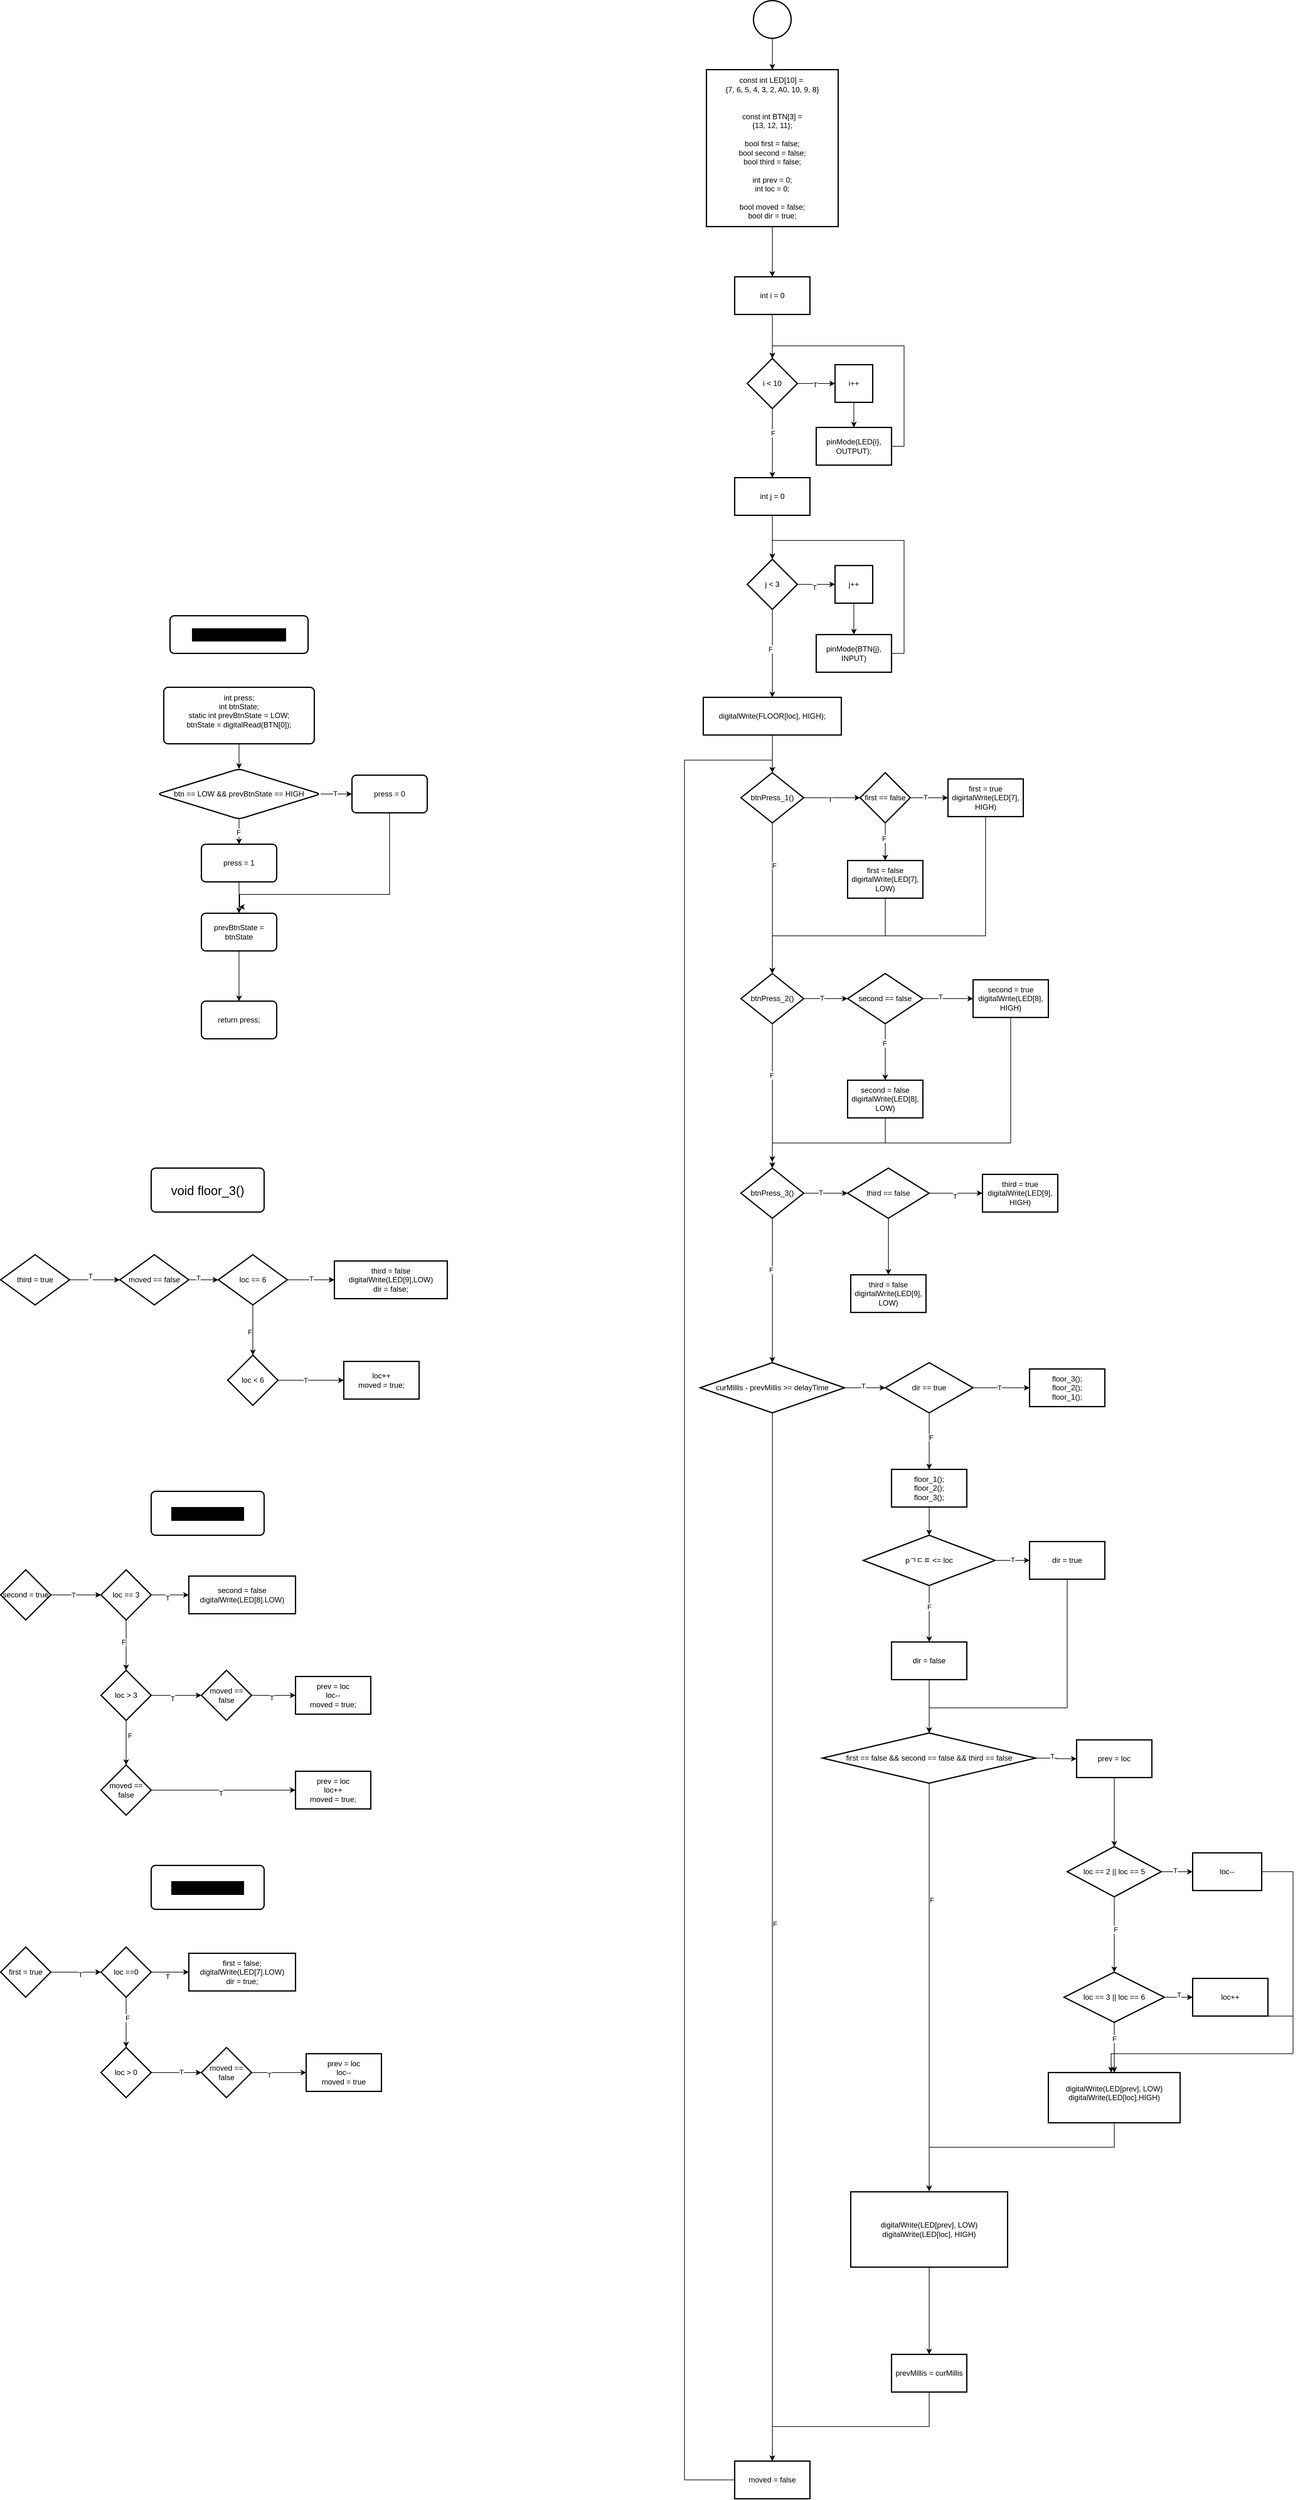 <mxfile version="26.2.12">
  <diagram name="페이지-1" id="NRwnvScYyqMPLCs6Ut5R">
    <mxGraphModel dx="2098" dy="1359" grid="1" gridSize="10" guides="1" tooltips="1" connect="1" arrows="1" fold="1" page="1" pageScale="1" pageWidth="827" pageHeight="1169" math="0" shadow="0">
      <root>
        <mxCell id="0" />
        <mxCell id="1" parent="0" />
        <mxCell id="TjqWgJ0wDWPpkisWlTRm-3" value="" style="edgeStyle=orthogonalEdgeStyle;rounded=0;orthogonalLoop=1;jettySize=auto;html=1;" edge="1" parent="1" source="TjqWgJ0wDWPpkisWlTRm-1" target="TjqWgJ0wDWPpkisWlTRm-2">
          <mxGeometry relative="1" as="geometry" />
        </mxCell>
        <mxCell id="TjqWgJ0wDWPpkisWlTRm-1" value="" style="strokeWidth=2;html=1;shape=mxgraph.flowchart.start_2;whiteSpace=wrap;" vertex="1" parent="1">
          <mxGeometry x="230" y="100" width="60" height="60" as="geometry" />
        </mxCell>
        <mxCell id="TjqWgJ0wDWPpkisWlTRm-209" style="edgeStyle=orthogonalEdgeStyle;rounded=0;orthogonalLoop=1;jettySize=auto;html=1;exitX=0.5;exitY=1;exitDx=0;exitDy=0;entryX=0.5;entryY=0;entryDx=0;entryDy=0;" edge="1" parent="1" source="TjqWgJ0wDWPpkisWlTRm-2" target="TjqWgJ0wDWPpkisWlTRm-187">
          <mxGeometry relative="1" as="geometry" />
        </mxCell>
        <mxCell id="TjqWgJ0wDWPpkisWlTRm-2" value="&lt;div&gt;const int LED[10] =&amp;nbsp;&lt;div&gt;{7, 6, 5, 4, 3, 2, A0, 10, 9, 8}&lt;/div&gt;&lt;/div&gt;&lt;div&gt;&lt;span style=&quot;background-color: transparent; color: light-dark(rgb(0, 0, 0), rgb(255, 255, 255));&quot;&gt;&lt;br&gt;&lt;/span&gt;&lt;/div&gt;&lt;div&gt;&lt;br&gt;&lt;/div&gt;&lt;div&gt;const int BTN[3] =&lt;/div&gt;&lt;div&gt;{13, 12, 11};&lt;/div&gt;&lt;div&gt;&lt;br&gt;&lt;/div&gt;&lt;div&gt;bool first = false;&lt;/div&gt;&lt;div&gt;bool second = false;&lt;/div&gt;&lt;div&gt;bool third = false;&lt;/div&gt;&lt;div&gt;&lt;br&gt;&lt;/div&gt;&lt;div&gt;int prev = 0;&lt;/div&gt;&lt;div&gt;int loc = 0;&lt;/div&gt;&lt;div&gt;&lt;br&gt;&lt;/div&gt;&lt;div&gt;bool moved = false;&lt;/div&gt;&lt;div&gt;bool dir = true;&lt;/div&gt;" style="whiteSpace=wrap;html=1;strokeWidth=2;" vertex="1" parent="1">
          <mxGeometry x="155" y="210" width="210" height="250" as="geometry" />
        </mxCell>
        <mxCell id="TjqWgJ0wDWPpkisWlTRm-17" value="" style="edgeStyle=orthogonalEdgeStyle;rounded=0;orthogonalLoop=1;jettySize=auto;html=1;" edge="1" parent="1" source="TjqWgJ0wDWPpkisWlTRm-14" target="TjqWgJ0wDWPpkisWlTRm-16">
          <mxGeometry relative="1" as="geometry" />
        </mxCell>
        <mxCell id="TjqWgJ0wDWPpkisWlTRm-14" value="int j = 0" style="whiteSpace=wrap;html=1;strokeWidth=2;" vertex="1" parent="1">
          <mxGeometry x="200" y="860" width="120" height="60" as="geometry" />
        </mxCell>
        <mxCell id="TjqWgJ0wDWPpkisWlTRm-19" value="" style="edgeStyle=orthogonalEdgeStyle;rounded=0;orthogonalLoop=1;jettySize=auto;html=1;" edge="1" parent="1" source="TjqWgJ0wDWPpkisWlTRm-16" target="TjqWgJ0wDWPpkisWlTRm-18">
          <mxGeometry relative="1" as="geometry" />
        </mxCell>
        <mxCell id="TjqWgJ0wDWPpkisWlTRm-29" value="T" style="edgeLabel;html=1;align=center;verticalAlign=middle;resizable=0;points=[];" vertex="1" connectable="0" parent="TjqWgJ0wDWPpkisWlTRm-19">
          <mxGeometry x="-0.1" y="-5" relative="1" as="geometry">
            <mxPoint as="offset" />
          </mxGeometry>
        </mxCell>
        <mxCell id="TjqWgJ0wDWPpkisWlTRm-23" value="" style="edgeStyle=orthogonalEdgeStyle;rounded=0;orthogonalLoop=1;jettySize=auto;html=1;" edge="1" parent="1" source="TjqWgJ0wDWPpkisWlTRm-16" target="TjqWgJ0wDWPpkisWlTRm-22">
          <mxGeometry relative="1" as="geometry" />
        </mxCell>
        <mxCell id="TjqWgJ0wDWPpkisWlTRm-31" value="F" style="edgeLabel;html=1;align=center;verticalAlign=middle;resizable=0;points=[];" vertex="1" connectable="0" parent="TjqWgJ0wDWPpkisWlTRm-23">
          <mxGeometry x="-0.106" y="-3" relative="1" as="geometry">
            <mxPoint as="offset" />
          </mxGeometry>
        </mxCell>
        <mxCell id="TjqWgJ0wDWPpkisWlTRm-16" value="j &amp;lt; 3" style="rhombus;whiteSpace=wrap;html=1;strokeWidth=2;" vertex="1" parent="1">
          <mxGeometry x="220" y="990" width="80" height="80" as="geometry" />
        </mxCell>
        <mxCell id="TjqWgJ0wDWPpkisWlTRm-21" value="" style="edgeStyle=orthogonalEdgeStyle;rounded=0;orthogonalLoop=1;jettySize=auto;html=1;" edge="1" parent="1" source="TjqWgJ0wDWPpkisWlTRm-18" target="TjqWgJ0wDWPpkisWlTRm-20">
          <mxGeometry relative="1" as="geometry" />
        </mxCell>
        <mxCell id="TjqWgJ0wDWPpkisWlTRm-18" value="j++" style="whiteSpace=wrap;html=1;strokeWidth=2;" vertex="1" parent="1">
          <mxGeometry x="360" y="1000" width="60" height="60" as="geometry" />
        </mxCell>
        <mxCell id="TjqWgJ0wDWPpkisWlTRm-25" style="edgeStyle=orthogonalEdgeStyle;rounded=0;orthogonalLoop=1;jettySize=auto;html=1;exitX=1;exitY=0.5;exitDx=0;exitDy=0;" edge="1" parent="1" source="TjqWgJ0wDWPpkisWlTRm-20">
          <mxGeometry relative="1" as="geometry">
            <mxPoint x="260" y="990" as="targetPoint" />
            <Array as="points">
              <mxPoint x="470" y="1140" />
              <mxPoint x="470" y="960" />
              <mxPoint x="260" y="960" />
            </Array>
          </mxGeometry>
        </mxCell>
        <mxCell id="TjqWgJ0wDWPpkisWlTRm-20" value="pinMode(BTN{j}, INPUT)" style="whiteSpace=wrap;html=1;strokeWidth=2;" vertex="1" parent="1">
          <mxGeometry x="330" y="1110" width="120" height="60" as="geometry" />
        </mxCell>
        <mxCell id="TjqWgJ0wDWPpkisWlTRm-36" value="" style="edgeStyle=orthogonalEdgeStyle;rounded=0;orthogonalLoop=1;jettySize=auto;html=1;" edge="1" parent="1" source="TjqWgJ0wDWPpkisWlTRm-22" target="TjqWgJ0wDWPpkisWlTRm-35">
          <mxGeometry relative="1" as="geometry" />
        </mxCell>
        <mxCell id="TjqWgJ0wDWPpkisWlTRm-22" value="digitalWrite(FLOOR[loc], HIGH);" style="whiteSpace=wrap;html=1;strokeWidth=2;" vertex="1" parent="1">
          <mxGeometry x="150" y="1210" width="220" height="60" as="geometry" />
        </mxCell>
        <mxCell id="TjqWgJ0wDWPpkisWlTRm-118" value="" style="edgeStyle=orthogonalEdgeStyle;rounded=0;orthogonalLoop=1;jettySize=auto;html=1;" edge="1" parent="1" source="TjqWgJ0wDWPpkisWlTRm-34" target="TjqWgJ0wDWPpkisWlTRm-117">
          <mxGeometry relative="1" as="geometry" />
        </mxCell>
        <mxCell id="TjqWgJ0wDWPpkisWlTRm-34" value="int press;&lt;div&gt;int btnState;&lt;/div&gt;&lt;div&gt;static int prevBtnState = LOW;&lt;/div&gt;&lt;div&gt;btnState = digitalRead(BTN[0]);&lt;/div&gt;&lt;div&gt;&lt;br&gt;&lt;/div&gt;" style="rounded=1;whiteSpace=wrap;html=1;absoluteArcSize=1;arcSize=14;strokeWidth=2;" vertex="1" parent="1">
          <mxGeometry x="-710" y="1194" width="240" height="90" as="geometry" />
        </mxCell>
        <mxCell id="TjqWgJ0wDWPpkisWlTRm-54" value="" style="edgeStyle=orthogonalEdgeStyle;rounded=0;orthogonalLoop=1;jettySize=auto;html=1;" edge="1" parent="1" source="TjqWgJ0wDWPpkisWlTRm-35" target="TjqWgJ0wDWPpkisWlTRm-53">
          <mxGeometry relative="1" as="geometry" />
        </mxCell>
        <mxCell id="TjqWgJ0wDWPpkisWlTRm-313" value="T" style="edgeLabel;html=1;align=center;verticalAlign=middle;resizable=0;points=[];" vertex="1" connectable="0" parent="TjqWgJ0wDWPpkisWlTRm-54">
          <mxGeometry x="-0.068" y="-3" relative="1" as="geometry">
            <mxPoint as="offset" />
          </mxGeometry>
        </mxCell>
        <mxCell id="TjqWgJ0wDWPpkisWlTRm-60" value="" style="edgeStyle=orthogonalEdgeStyle;rounded=0;orthogonalLoop=1;jettySize=auto;html=1;" edge="1" parent="1" source="TjqWgJ0wDWPpkisWlTRm-35" target="TjqWgJ0wDWPpkisWlTRm-59">
          <mxGeometry relative="1" as="geometry" />
        </mxCell>
        <mxCell id="TjqWgJ0wDWPpkisWlTRm-317" value="F" style="edgeLabel;html=1;align=center;verticalAlign=middle;resizable=0;points=[];" vertex="1" connectable="0" parent="TjqWgJ0wDWPpkisWlTRm-60">
          <mxGeometry x="-0.438" y="3" relative="1" as="geometry">
            <mxPoint as="offset" />
          </mxGeometry>
        </mxCell>
        <mxCell id="TjqWgJ0wDWPpkisWlTRm-35" value="btnPress_1()" style="rhombus;whiteSpace=wrap;html=1;strokeWidth=2;" vertex="1" parent="1">
          <mxGeometry x="210" y="1330" width="100" height="80" as="geometry" />
        </mxCell>
        <mxCell id="TjqWgJ0wDWPpkisWlTRm-56" value="" style="edgeStyle=orthogonalEdgeStyle;rounded=0;orthogonalLoop=1;jettySize=auto;html=1;" edge="1" parent="1" source="TjqWgJ0wDWPpkisWlTRm-53" target="TjqWgJ0wDWPpkisWlTRm-55">
          <mxGeometry relative="1" as="geometry" />
        </mxCell>
        <mxCell id="TjqWgJ0wDWPpkisWlTRm-314" value="T" style="edgeLabel;html=1;align=center;verticalAlign=middle;resizable=0;points=[];" vertex="1" connectable="0" parent="TjqWgJ0wDWPpkisWlTRm-56">
          <mxGeometry x="-0.21" y="1" relative="1" as="geometry">
            <mxPoint as="offset" />
          </mxGeometry>
        </mxCell>
        <mxCell id="TjqWgJ0wDWPpkisWlTRm-58" value="" style="edgeStyle=orthogonalEdgeStyle;rounded=0;orthogonalLoop=1;jettySize=auto;html=1;" edge="1" parent="1" source="TjqWgJ0wDWPpkisWlTRm-53" target="TjqWgJ0wDWPpkisWlTRm-57">
          <mxGeometry relative="1" as="geometry" />
        </mxCell>
        <mxCell id="TjqWgJ0wDWPpkisWlTRm-315" value="F" style="edgeLabel;html=1;align=center;verticalAlign=middle;resizable=0;points=[];" vertex="1" connectable="0" parent="TjqWgJ0wDWPpkisWlTRm-58">
          <mxGeometry x="-0.163" y="-2" relative="1" as="geometry">
            <mxPoint as="offset" />
          </mxGeometry>
        </mxCell>
        <mxCell id="TjqWgJ0wDWPpkisWlTRm-53" value="first == false" style="rhombus;whiteSpace=wrap;html=1;strokeWidth=2;" vertex="1" parent="1">
          <mxGeometry x="400" y="1330" width="80" height="80" as="geometry" />
        </mxCell>
        <mxCell id="TjqWgJ0wDWPpkisWlTRm-78" style="edgeStyle=orthogonalEdgeStyle;rounded=0;orthogonalLoop=1;jettySize=auto;html=1;exitX=0.5;exitY=1;exitDx=0;exitDy=0;entryX=0.5;entryY=0;entryDx=0;entryDy=0;" edge="1" parent="1" source="TjqWgJ0wDWPpkisWlTRm-55" target="TjqWgJ0wDWPpkisWlTRm-59">
          <mxGeometry relative="1" as="geometry">
            <Array as="points">
              <mxPoint x="600" y="1590" />
              <mxPoint x="260" y="1590" />
            </Array>
          </mxGeometry>
        </mxCell>
        <mxCell id="TjqWgJ0wDWPpkisWlTRm-55" value="first = true&lt;div&gt;digirtalWrite(LED[7], HIGH)&lt;/div&gt;" style="whiteSpace=wrap;html=1;strokeWidth=2;" vertex="1" parent="1">
          <mxGeometry x="540" y="1340" width="120" height="60" as="geometry" />
        </mxCell>
        <mxCell id="TjqWgJ0wDWPpkisWlTRm-77" style="edgeStyle=orthogonalEdgeStyle;rounded=0;orthogonalLoop=1;jettySize=auto;html=1;exitX=0.5;exitY=1;exitDx=0;exitDy=0;entryX=0.5;entryY=0;entryDx=0;entryDy=0;" edge="1" parent="1" source="TjqWgJ0wDWPpkisWlTRm-57" target="TjqWgJ0wDWPpkisWlTRm-59">
          <mxGeometry relative="1" as="geometry" />
        </mxCell>
        <mxCell id="TjqWgJ0wDWPpkisWlTRm-57" value="first = false&lt;div&gt;digirtalWrite(LED[7], LOW)&lt;/div&gt;" style="whiteSpace=wrap;html=1;strokeWidth=2;" vertex="1" parent="1">
          <mxGeometry x="380" y="1470" width="120" height="60" as="geometry" />
        </mxCell>
        <mxCell id="TjqWgJ0wDWPpkisWlTRm-62" value="" style="edgeStyle=orthogonalEdgeStyle;rounded=0;orthogonalLoop=1;jettySize=auto;html=1;" edge="1" parent="1" source="TjqWgJ0wDWPpkisWlTRm-59" target="TjqWgJ0wDWPpkisWlTRm-61">
          <mxGeometry relative="1" as="geometry" />
        </mxCell>
        <mxCell id="TjqWgJ0wDWPpkisWlTRm-319" value="T" style="edgeLabel;html=1;align=center;verticalAlign=middle;resizable=0;points=[];" vertex="1" connectable="0" parent="TjqWgJ0wDWPpkisWlTRm-62">
          <mxGeometry x="-0.171" y="1" relative="1" as="geometry">
            <mxPoint as="offset" />
          </mxGeometry>
        </mxCell>
        <mxCell id="TjqWgJ0wDWPpkisWlTRm-68" value="" style="edgeStyle=orthogonalEdgeStyle;rounded=0;orthogonalLoop=1;jettySize=auto;html=1;" edge="1" parent="1" source="TjqWgJ0wDWPpkisWlTRm-59" target="TjqWgJ0wDWPpkisWlTRm-67">
          <mxGeometry relative="1" as="geometry" />
        </mxCell>
        <mxCell id="TjqWgJ0wDWPpkisWlTRm-318" value="F" style="edgeLabel;html=1;align=center;verticalAlign=middle;resizable=0;points=[];" vertex="1" connectable="0" parent="TjqWgJ0wDWPpkisWlTRm-68">
          <mxGeometry x="-0.29" y="-1" relative="1" as="geometry">
            <mxPoint as="offset" />
          </mxGeometry>
        </mxCell>
        <mxCell id="TjqWgJ0wDWPpkisWlTRm-59" value="btnPress_2()" style="rhombus;whiteSpace=wrap;html=1;strokeWidth=2;" vertex="1" parent="1">
          <mxGeometry x="210" y="1650" width="100" height="80" as="geometry" />
        </mxCell>
        <mxCell id="TjqWgJ0wDWPpkisWlTRm-64" value="" style="edgeStyle=orthogonalEdgeStyle;rounded=0;orthogonalLoop=1;jettySize=auto;html=1;" edge="1" parent="1" source="TjqWgJ0wDWPpkisWlTRm-61">
          <mxGeometry relative="1" as="geometry">
            <mxPoint x="580" y="1690" as="targetPoint" />
          </mxGeometry>
        </mxCell>
        <mxCell id="TjqWgJ0wDWPpkisWlTRm-320" value="T" style="edgeLabel;html=1;align=center;verticalAlign=middle;resizable=0;points=[];" vertex="1" connectable="0" parent="TjqWgJ0wDWPpkisWlTRm-64">
          <mxGeometry x="-0.322" y="3" relative="1" as="geometry">
            <mxPoint as="offset" />
          </mxGeometry>
        </mxCell>
        <mxCell id="TjqWgJ0wDWPpkisWlTRm-66" value="" style="edgeStyle=orthogonalEdgeStyle;rounded=0;orthogonalLoop=1;jettySize=auto;html=1;" edge="1" parent="1" source="TjqWgJ0wDWPpkisWlTRm-61" target="TjqWgJ0wDWPpkisWlTRm-65">
          <mxGeometry relative="1" as="geometry" />
        </mxCell>
        <mxCell id="TjqWgJ0wDWPpkisWlTRm-321" value="F" style="edgeLabel;html=1;align=center;verticalAlign=middle;resizable=0;points=[];" vertex="1" connectable="0" parent="TjqWgJ0wDWPpkisWlTRm-66">
          <mxGeometry x="-0.311" y="-1" relative="1" as="geometry">
            <mxPoint as="offset" />
          </mxGeometry>
        </mxCell>
        <mxCell id="TjqWgJ0wDWPpkisWlTRm-61" value="second == false" style="rhombus;whiteSpace=wrap;html=1;strokeWidth=2;" vertex="1" parent="1">
          <mxGeometry x="380" y="1650" width="120" height="80" as="geometry" />
        </mxCell>
        <mxCell id="TjqWgJ0wDWPpkisWlTRm-80" style="edgeStyle=orthogonalEdgeStyle;rounded=0;orthogonalLoop=1;jettySize=auto;html=1;exitX=0.5;exitY=1;exitDx=0;exitDy=0;" edge="1" parent="1">
          <mxGeometry relative="1" as="geometry">
            <mxPoint x="260" y="1950" as="targetPoint" />
            <mxPoint x="640" y="1720" as="sourcePoint" />
            <Array as="points">
              <mxPoint x="640" y="1920" />
              <mxPoint x="260" y="1920" />
            </Array>
          </mxGeometry>
        </mxCell>
        <mxCell id="TjqWgJ0wDWPpkisWlTRm-63" value="second = true&lt;div&gt;digitalWrite(LED[8], HIGH)&lt;/div&gt;" style="whiteSpace=wrap;html=1;strokeWidth=2;" vertex="1" parent="1">
          <mxGeometry x="580" y="1660" width="120" height="60" as="geometry" />
        </mxCell>
        <mxCell id="TjqWgJ0wDWPpkisWlTRm-79" style="edgeStyle=orthogonalEdgeStyle;rounded=0;orthogonalLoop=1;jettySize=auto;html=1;exitX=0.5;exitY=1;exitDx=0;exitDy=0;" edge="1" parent="1" source="TjqWgJ0wDWPpkisWlTRm-65" target="TjqWgJ0wDWPpkisWlTRm-67">
          <mxGeometry relative="1" as="geometry" />
        </mxCell>
        <mxCell id="TjqWgJ0wDWPpkisWlTRm-65" value="second = false&lt;div&gt;digirtalWrite(LED[8], LOW)&lt;/div&gt;" style="whiteSpace=wrap;html=1;strokeWidth=2;" vertex="1" parent="1">
          <mxGeometry x="380" y="1820" width="120" height="60" as="geometry" />
        </mxCell>
        <mxCell id="TjqWgJ0wDWPpkisWlTRm-70" value="" style="edgeStyle=orthogonalEdgeStyle;rounded=0;orthogonalLoop=1;jettySize=auto;html=1;" edge="1" parent="1" source="TjqWgJ0wDWPpkisWlTRm-67" target="TjqWgJ0wDWPpkisWlTRm-69">
          <mxGeometry relative="1" as="geometry" />
        </mxCell>
        <mxCell id="TjqWgJ0wDWPpkisWlTRm-323" value="T" style="edgeLabel;html=1;align=center;verticalAlign=middle;resizable=0;points=[];" vertex="1" connectable="0" parent="TjqWgJ0wDWPpkisWlTRm-70">
          <mxGeometry x="-0.239" y="1" relative="1" as="geometry">
            <mxPoint as="offset" />
          </mxGeometry>
        </mxCell>
        <mxCell id="TjqWgJ0wDWPpkisWlTRm-271" value="" style="edgeStyle=orthogonalEdgeStyle;rounded=0;orthogonalLoop=1;jettySize=auto;html=1;" edge="1" parent="1" source="TjqWgJ0wDWPpkisWlTRm-67" target="TjqWgJ0wDWPpkisWlTRm-270">
          <mxGeometry relative="1" as="geometry" />
        </mxCell>
        <mxCell id="TjqWgJ0wDWPpkisWlTRm-322" value="F" style="edgeLabel;html=1;align=center;verticalAlign=middle;resizable=0;points=[];" vertex="1" connectable="0" parent="TjqWgJ0wDWPpkisWlTRm-271">
          <mxGeometry x="-0.285" y="-2" relative="1" as="geometry">
            <mxPoint as="offset" />
          </mxGeometry>
        </mxCell>
        <mxCell id="TjqWgJ0wDWPpkisWlTRm-67" value="btnPress_3()" style="rhombus;whiteSpace=wrap;html=1;strokeWidth=2;" vertex="1" parent="1">
          <mxGeometry x="210" y="1960" width="100" height="80" as="geometry" />
        </mxCell>
        <mxCell id="TjqWgJ0wDWPpkisWlTRm-72" value="" style="edgeStyle=orthogonalEdgeStyle;rounded=0;orthogonalLoop=1;jettySize=auto;html=1;" edge="1" parent="1" source="TjqWgJ0wDWPpkisWlTRm-69">
          <mxGeometry relative="1" as="geometry">
            <mxPoint x="595" y="2000" as="targetPoint" />
          </mxGeometry>
        </mxCell>
        <mxCell id="TjqWgJ0wDWPpkisWlTRm-324" value="T" style="edgeLabel;html=1;align=center;verticalAlign=middle;resizable=0;points=[];" vertex="1" connectable="0" parent="TjqWgJ0wDWPpkisWlTRm-72">
          <mxGeometry x="0.007" y="-4" relative="1" as="geometry">
            <mxPoint x="-2" as="offset" />
          </mxGeometry>
        </mxCell>
        <mxCell id="TjqWgJ0wDWPpkisWlTRm-74" value="" style="edgeStyle=orthogonalEdgeStyle;rounded=0;orthogonalLoop=1;jettySize=auto;html=1;" edge="1" parent="1" source="TjqWgJ0wDWPpkisWlTRm-69" target="TjqWgJ0wDWPpkisWlTRm-73">
          <mxGeometry relative="1" as="geometry" />
        </mxCell>
        <mxCell id="TjqWgJ0wDWPpkisWlTRm-69" value="third == false" style="rhombus;whiteSpace=wrap;html=1;strokeWidth=2;" vertex="1" parent="1">
          <mxGeometry x="380" y="1960" width="130" height="80" as="geometry" />
        </mxCell>
        <mxCell id="TjqWgJ0wDWPpkisWlTRm-71" value="third = true&lt;div&gt;digitalWrite(LED[9], HIGH)&lt;/div&gt;" style="whiteSpace=wrap;html=1;strokeWidth=2;" vertex="1" parent="1">
          <mxGeometry x="595" y="1970" width="120" height="60" as="geometry" />
        </mxCell>
        <mxCell id="TjqWgJ0wDWPpkisWlTRm-73" value="third = false&lt;div&gt;digirtalWrite(LED[9], LOW)&lt;/div&gt;" style="whiteSpace=wrap;html=1;strokeWidth=2;" vertex="1" parent="1">
          <mxGeometry x="385" y="2130" width="120" height="60" as="geometry" />
        </mxCell>
        <mxCell id="TjqWgJ0wDWPpkisWlTRm-120" value="" style="edgeStyle=orthogonalEdgeStyle;rounded=0;orthogonalLoop=1;jettySize=auto;html=1;" edge="1" parent="1" source="TjqWgJ0wDWPpkisWlTRm-117" target="TjqWgJ0wDWPpkisWlTRm-119">
          <mxGeometry relative="1" as="geometry" />
        </mxCell>
        <mxCell id="TjqWgJ0wDWPpkisWlTRm-375" value="T" style="edgeLabel;html=1;align=center;verticalAlign=middle;resizable=0;points=[];" vertex="1" connectable="0" parent="TjqWgJ0wDWPpkisWlTRm-120">
          <mxGeometry x="-0.087" y="1" relative="1" as="geometry">
            <mxPoint as="offset" />
          </mxGeometry>
        </mxCell>
        <mxCell id="TjqWgJ0wDWPpkisWlTRm-122" value="" style="edgeStyle=orthogonalEdgeStyle;rounded=0;orthogonalLoop=1;jettySize=auto;html=1;" edge="1" parent="1" source="TjqWgJ0wDWPpkisWlTRm-117" target="TjqWgJ0wDWPpkisWlTRm-121">
          <mxGeometry relative="1" as="geometry" />
        </mxCell>
        <mxCell id="TjqWgJ0wDWPpkisWlTRm-376" value="F" style="edgeLabel;html=1;align=center;verticalAlign=middle;resizable=0;points=[];" vertex="1" connectable="0" parent="TjqWgJ0wDWPpkisWlTRm-122">
          <mxGeometry x="0.058" y="-1" relative="1" as="geometry">
            <mxPoint as="offset" />
          </mxGeometry>
        </mxCell>
        <mxCell id="TjqWgJ0wDWPpkisWlTRm-117" value="btn == LOW &amp;amp;&amp;amp; prevBtnState == HIGH" style="rhombus;whiteSpace=wrap;html=1;rounded=1;absoluteArcSize=1;arcSize=14;strokeWidth=2;" vertex="1" parent="1">
          <mxGeometry x="-720" y="1324" width="260" height="80" as="geometry" />
        </mxCell>
        <mxCell id="TjqWgJ0wDWPpkisWlTRm-125" style="edgeStyle=orthogonalEdgeStyle;rounded=0;orthogonalLoop=1;jettySize=auto;html=1;exitX=0.5;exitY=1;exitDx=0;exitDy=0;" edge="1" parent="1" source="TjqWgJ0wDWPpkisWlTRm-119">
          <mxGeometry relative="1" as="geometry">
            <mxPoint x="-590" y="1544" as="targetPoint" />
            <Array as="points">
              <mxPoint x="-350" y="1524" />
              <mxPoint x="-589" y="1524" />
            </Array>
          </mxGeometry>
        </mxCell>
        <mxCell id="TjqWgJ0wDWPpkisWlTRm-119" value="press = 0" style="whiteSpace=wrap;html=1;rounded=1;absoluteArcSize=1;arcSize=14;strokeWidth=2;" vertex="1" parent="1">
          <mxGeometry x="-410" y="1334" width="120" height="60" as="geometry" />
        </mxCell>
        <mxCell id="TjqWgJ0wDWPpkisWlTRm-124" value="" style="edgeStyle=orthogonalEdgeStyle;rounded=0;orthogonalLoop=1;jettySize=auto;html=1;" edge="1" parent="1" source="TjqWgJ0wDWPpkisWlTRm-121" target="TjqWgJ0wDWPpkisWlTRm-123">
          <mxGeometry relative="1" as="geometry" />
        </mxCell>
        <mxCell id="TjqWgJ0wDWPpkisWlTRm-121" value="press = 1" style="whiteSpace=wrap;html=1;rounded=1;absoluteArcSize=1;arcSize=14;strokeWidth=2;" vertex="1" parent="1">
          <mxGeometry x="-650" y="1444" width="120" height="60" as="geometry" />
        </mxCell>
        <mxCell id="TjqWgJ0wDWPpkisWlTRm-127" value="" style="edgeStyle=orthogonalEdgeStyle;rounded=0;orthogonalLoop=1;jettySize=auto;html=1;" edge="1" parent="1" source="TjqWgJ0wDWPpkisWlTRm-123" target="TjqWgJ0wDWPpkisWlTRm-126">
          <mxGeometry relative="1" as="geometry" />
        </mxCell>
        <mxCell id="TjqWgJ0wDWPpkisWlTRm-123" value="prevBtnState = btnState" style="whiteSpace=wrap;html=1;rounded=1;absoluteArcSize=1;arcSize=14;strokeWidth=2;" vertex="1" parent="1">
          <mxGeometry x="-650" y="1554" width="120" height="60" as="geometry" />
        </mxCell>
        <mxCell id="TjqWgJ0wDWPpkisWlTRm-126" value="return press;" style="whiteSpace=wrap;html=1;rounded=1;absoluteArcSize=1;arcSize=14;strokeWidth=2;" vertex="1" parent="1">
          <mxGeometry x="-650" y="1694" width="120" height="60" as="geometry" />
        </mxCell>
        <mxCell id="TjqWgJ0wDWPpkisWlTRm-183" value="" style="edgeStyle=orthogonalEdgeStyle;rounded=0;orthogonalLoop=1;jettySize=auto;html=1;" edge="1" parent="1" source="TjqWgJ0wDWPpkisWlTRm-169" target="TjqWgJ0wDWPpkisWlTRm-182">
          <mxGeometry relative="1" as="geometry" />
        </mxCell>
        <mxCell id="TjqWgJ0wDWPpkisWlTRm-332" value="T" style="edgeLabel;html=1;align=center;verticalAlign=middle;resizable=0;points=[];" vertex="1" connectable="0" parent="TjqWgJ0wDWPpkisWlTRm-183">
          <mxGeometry x="-0.119" y="2" relative="1" as="geometry">
            <mxPoint as="offset" />
          </mxGeometry>
        </mxCell>
        <mxCell id="TjqWgJ0wDWPpkisWlTRm-285" style="edgeStyle=orthogonalEdgeStyle;rounded=0;orthogonalLoop=1;jettySize=auto;html=1;entryX=0.5;entryY=0;entryDx=0;entryDy=0;" edge="1" parent="1" source="TjqWgJ0wDWPpkisWlTRm-169" target="TjqWgJ0wDWPpkisWlTRm-171">
          <mxGeometry relative="1" as="geometry" />
        </mxCell>
        <mxCell id="TjqWgJ0wDWPpkisWlTRm-333" value="F" style="edgeLabel;html=1;align=center;verticalAlign=middle;resizable=0;points=[];" vertex="1" connectable="0" parent="TjqWgJ0wDWPpkisWlTRm-285">
          <mxGeometry x="-0.147" y="2" relative="1" as="geometry">
            <mxPoint y="1" as="offset" />
          </mxGeometry>
        </mxCell>
        <mxCell id="TjqWgJ0wDWPpkisWlTRm-169" value="loc == 2 || loc == 5" style="rhombus;whiteSpace=wrap;html=1;strokeWidth=2;" vertex="1" parent="1">
          <mxGeometry x="730" y="3041" width="150" height="80" as="geometry" />
        </mxCell>
        <mxCell id="TjqWgJ0wDWPpkisWlTRm-185" value="" style="edgeStyle=orthogonalEdgeStyle;rounded=0;orthogonalLoop=1;jettySize=auto;html=1;" edge="1" parent="1" source="TjqWgJ0wDWPpkisWlTRm-171" target="TjqWgJ0wDWPpkisWlTRm-184">
          <mxGeometry relative="1" as="geometry" />
        </mxCell>
        <mxCell id="TjqWgJ0wDWPpkisWlTRm-335" value="T" style="edgeLabel;html=1;align=center;verticalAlign=middle;resizable=0;points=[];" vertex="1" connectable="0" parent="TjqWgJ0wDWPpkisWlTRm-185">
          <mxGeometry x="-0.009" y="4" relative="1" as="geometry">
            <mxPoint as="offset" />
          </mxGeometry>
        </mxCell>
        <mxCell id="TjqWgJ0wDWPpkisWlTRm-287" style="edgeStyle=orthogonalEdgeStyle;rounded=0;orthogonalLoop=1;jettySize=auto;html=1;exitX=0.5;exitY=1;exitDx=0;exitDy=0;" edge="1" parent="1" source="TjqWgJ0wDWPpkisWlTRm-171" target="TjqWgJ0wDWPpkisWlTRm-286">
          <mxGeometry relative="1" as="geometry" />
        </mxCell>
        <mxCell id="TjqWgJ0wDWPpkisWlTRm-334" value="F" style="edgeLabel;html=1;align=center;verticalAlign=middle;resizable=0;points=[];" vertex="1" connectable="0" parent="TjqWgJ0wDWPpkisWlTRm-287">
          <mxGeometry x="-0.338" relative="1" as="geometry">
            <mxPoint y="-1" as="offset" />
          </mxGeometry>
        </mxCell>
        <mxCell id="TjqWgJ0wDWPpkisWlTRm-171" value="loc == 3 || loc == 6" style="rhombus;whiteSpace=wrap;html=1;strokeWidth=2;" vertex="1" parent="1">
          <mxGeometry x="725" y="3241" width="160" height="80" as="geometry" />
        </mxCell>
        <mxCell id="TjqWgJ0wDWPpkisWlTRm-288" style="edgeStyle=orthogonalEdgeStyle;rounded=0;orthogonalLoop=1;jettySize=auto;html=1;exitX=1;exitY=0.5;exitDx=0;exitDy=0;" edge="1" parent="1" source="TjqWgJ0wDWPpkisWlTRm-182" target="TjqWgJ0wDWPpkisWlTRm-286">
          <mxGeometry relative="1" as="geometry">
            <Array as="points">
              <mxPoint x="1090" y="3081" />
              <mxPoint x="1090" y="3371" />
              <mxPoint x="805" y="3371" />
            </Array>
          </mxGeometry>
        </mxCell>
        <mxCell id="TjqWgJ0wDWPpkisWlTRm-182" value="&lt;div&gt;&lt;span style=&quot;background-color: transparent; color: light-dark(rgb(0, 0, 0), rgb(255, 255, 255));&quot;&gt;loc--&lt;/span&gt;&lt;/div&gt;" style="whiteSpace=wrap;html=1;strokeWidth=2;" vertex="1" parent="1">
          <mxGeometry x="930" y="3051" width="110" height="60" as="geometry" />
        </mxCell>
        <mxCell id="TjqWgJ0wDWPpkisWlTRm-289" style="edgeStyle=orthogonalEdgeStyle;rounded=0;orthogonalLoop=1;jettySize=auto;html=1;exitX=0.5;exitY=1;exitDx=0;exitDy=0;" edge="1" parent="1" source="TjqWgJ0wDWPpkisWlTRm-184">
          <mxGeometry relative="1" as="geometry">
            <mxPoint x="800" y="3401" as="targetPoint" />
            <Array as="points">
              <mxPoint x="1090" y="3311" />
              <mxPoint x="1090" y="3371" />
              <mxPoint x="800" y="3371" />
            </Array>
          </mxGeometry>
        </mxCell>
        <mxCell id="TjqWgJ0wDWPpkisWlTRm-184" value="&lt;div&gt;&lt;span style=&quot;background-color: transparent; color: light-dark(rgb(0, 0, 0), rgb(255, 255, 255));&quot;&gt;loc++&lt;/span&gt;&lt;/div&gt;" style="whiteSpace=wrap;html=1;strokeWidth=2;" vertex="1" parent="1">
          <mxGeometry x="930" y="3251" width="120" height="60" as="geometry" />
        </mxCell>
        <mxCell id="TjqWgJ0wDWPpkisWlTRm-186" value="" style="edgeStyle=orthogonalEdgeStyle;rounded=0;orthogonalLoop=1;jettySize=auto;html=1;" edge="1" parent="1" source="TjqWgJ0wDWPpkisWlTRm-187" target="TjqWgJ0wDWPpkisWlTRm-191">
          <mxGeometry relative="1" as="geometry" />
        </mxCell>
        <mxCell id="TjqWgJ0wDWPpkisWlTRm-187" value="int i = 0" style="whiteSpace=wrap;html=1;strokeWidth=2;" vertex="1" parent="1">
          <mxGeometry x="200" y="540" width="120" height="60" as="geometry" />
        </mxCell>
        <mxCell id="TjqWgJ0wDWPpkisWlTRm-188" value="" style="edgeStyle=orthogonalEdgeStyle;rounded=0;orthogonalLoop=1;jettySize=auto;html=1;" edge="1" parent="1" source="TjqWgJ0wDWPpkisWlTRm-191" target="TjqWgJ0wDWPpkisWlTRm-193">
          <mxGeometry relative="1" as="geometry" />
        </mxCell>
        <mxCell id="TjqWgJ0wDWPpkisWlTRm-189" value="T" style="edgeLabel;html=1;align=center;verticalAlign=middle;resizable=0;points=[];" vertex="1" connectable="0" parent="TjqWgJ0wDWPpkisWlTRm-188">
          <mxGeometry x="-0.067" y="-2" relative="1" as="geometry">
            <mxPoint as="offset" />
          </mxGeometry>
        </mxCell>
        <mxCell id="TjqWgJ0wDWPpkisWlTRm-190" style="edgeStyle=orthogonalEdgeStyle;rounded=0;orthogonalLoop=1;jettySize=auto;html=1;exitX=0.5;exitY=1;exitDx=0;exitDy=0;entryX=0.5;entryY=0;entryDx=0;entryDy=0;" edge="1" parent="1" source="TjqWgJ0wDWPpkisWlTRm-191" target="TjqWgJ0wDWPpkisWlTRm-14">
          <mxGeometry relative="1" as="geometry">
            <mxPoint x="260" y="870" as="targetPoint" />
          </mxGeometry>
        </mxCell>
        <mxCell id="TjqWgJ0wDWPpkisWlTRm-361" value="F" style="edgeLabel;html=1;align=center;verticalAlign=middle;resizable=0;points=[];" vertex="1" connectable="0" parent="TjqWgJ0wDWPpkisWlTRm-190">
          <mxGeometry x="-0.301" y="1" relative="1" as="geometry">
            <mxPoint as="offset" />
          </mxGeometry>
        </mxCell>
        <mxCell id="TjqWgJ0wDWPpkisWlTRm-191" value="i &amp;lt; 10" style="rhombus;whiteSpace=wrap;html=1;strokeWidth=2;" vertex="1" parent="1">
          <mxGeometry x="220" y="670" width="80" height="80" as="geometry" />
        </mxCell>
        <mxCell id="TjqWgJ0wDWPpkisWlTRm-192" value="" style="edgeStyle=orthogonalEdgeStyle;rounded=0;orthogonalLoop=1;jettySize=auto;html=1;" edge="1" parent="1" source="TjqWgJ0wDWPpkisWlTRm-193" target="TjqWgJ0wDWPpkisWlTRm-195">
          <mxGeometry relative="1" as="geometry" />
        </mxCell>
        <mxCell id="TjqWgJ0wDWPpkisWlTRm-193" value="i++" style="whiteSpace=wrap;html=1;strokeWidth=2;" vertex="1" parent="1">
          <mxGeometry x="360" y="680" width="60" height="60" as="geometry" />
        </mxCell>
        <mxCell id="TjqWgJ0wDWPpkisWlTRm-194" style="edgeStyle=orthogonalEdgeStyle;rounded=0;orthogonalLoop=1;jettySize=auto;html=1;exitX=1;exitY=0.5;exitDx=0;exitDy=0;entryX=0.5;entryY=0;entryDx=0;entryDy=0;" edge="1" parent="1" source="TjqWgJ0wDWPpkisWlTRm-195" target="TjqWgJ0wDWPpkisWlTRm-191">
          <mxGeometry relative="1" as="geometry" />
        </mxCell>
        <mxCell id="TjqWgJ0wDWPpkisWlTRm-195" value="pinMode(LED{i}, OUTPUT);" style="whiteSpace=wrap;html=1;strokeWidth=2;" vertex="1" parent="1">
          <mxGeometry x="330" y="780" width="120" height="60" as="geometry" />
        </mxCell>
        <mxCell id="TjqWgJ0wDWPpkisWlTRm-227" style="edgeStyle=orthogonalEdgeStyle;rounded=0;orthogonalLoop=1;jettySize=auto;html=1;exitX=0;exitY=0.5;exitDx=0;exitDy=0;entryX=0.5;entryY=0;entryDx=0;entryDy=0;" edge="1" parent="1" source="TjqWgJ0wDWPpkisWlTRm-197" target="TjqWgJ0wDWPpkisWlTRm-35">
          <mxGeometry relative="1" as="geometry">
            <Array as="points">
              <mxPoint x="120" y="4050" />
              <mxPoint x="120" y="1310" />
              <mxPoint x="260" y="1310" />
            </Array>
          </mxGeometry>
        </mxCell>
        <mxCell id="TjqWgJ0wDWPpkisWlTRm-197" value="moved = false" style="whiteSpace=wrap;html=1;strokeWidth=2;" vertex="1" parent="1">
          <mxGeometry x="200" y="4020" width="120" height="60" as="geometry" />
        </mxCell>
        <mxCell id="TjqWgJ0wDWPpkisWlTRm-283" value="" style="edgeStyle=orthogonalEdgeStyle;rounded=0;orthogonalLoop=1;jettySize=auto;html=1;" edge="1" parent="1" source="TjqWgJ0wDWPpkisWlTRm-213" target="TjqWgJ0wDWPpkisWlTRm-282">
          <mxGeometry relative="1" as="geometry" />
        </mxCell>
        <mxCell id="TjqWgJ0wDWPpkisWlTRm-328" value="T" style="edgeLabel;html=1;align=center;verticalAlign=middle;resizable=0;points=[];" vertex="1" connectable="0" parent="TjqWgJ0wDWPpkisWlTRm-283">
          <mxGeometry x="-0.205" y="3" relative="1" as="geometry">
            <mxPoint as="offset" />
          </mxGeometry>
        </mxCell>
        <mxCell id="TjqWgJ0wDWPpkisWlTRm-292" style="edgeStyle=orthogonalEdgeStyle;rounded=0;orthogonalLoop=1;jettySize=auto;html=1;exitX=0.5;exitY=1;exitDx=0;exitDy=0;" edge="1" parent="1" source="TjqWgJ0wDWPpkisWlTRm-213">
          <mxGeometry relative="1" as="geometry">
            <mxPoint x="510" y="3590" as="targetPoint" />
          </mxGeometry>
        </mxCell>
        <mxCell id="TjqWgJ0wDWPpkisWlTRm-329" value="F" style="edgeLabel;html=1;align=center;verticalAlign=middle;resizable=0;points=[];" vertex="1" connectable="0" parent="TjqWgJ0wDWPpkisWlTRm-292">
          <mxGeometry x="-0.43" y="4" relative="1" as="geometry">
            <mxPoint as="offset" />
          </mxGeometry>
        </mxCell>
        <mxCell id="TjqWgJ0wDWPpkisWlTRm-213" value="first == false &amp;amp;&amp;amp; second == false &amp;amp;&amp;amp; third == false" style="rhombus;whiteSpace=wrap;html=1;strokeWidth=2;" vertex="1" parent="1">
          <mxGeometry x="340" y="2860" width="340" height="80" as="geometry" />
        </mxCell>
        <mxCell id="TjqWgJ0wDWPpkisWlTRm-339" style="edgeStyle=orthogonalEdgeStyle;rounded=0;orthogonalLoop=1;jettySize=auto;html=1;exitX=0.5;exitY=1;exitDx=0;exitDy=0;" edge="1" parent="1" source="TjqWgJ0wDWPpkisWlTRm-220" target="TjqWgJ0wDWPpkisWlTRm-303">
          <mxGeometry relative="1" as="geometry" />
        </mxCell>
        <mxCell id="TjqWgJ0wDWPpkisWlTRm-220" value="digitalWrite(LED[prev], LOW)&lt;div&gt;digitalWrite(LED[loc], HIGH)&lt;/div&gt;" style="whiteSpace=wrap;html=1;strokeWidth=2;" vertex="1" parent="1">
          <mxGeometry x="385" y="3591" width="250" height="120" as="geometry" />
        </mxCell>
        <mxCell id="TjqWgJ0wDWPpkisWlTRm-229" value="&lt;font style=&quot;font-size: 18px; color: light-dark(rgb(0, 0, 0), rgb(0, 0, 0));&quot;&gt;void btnPress(int i)&lt;/font&gt;" style="rounded=1;html=1;absoluteArcSize=1;arcSize=14;strokeWidth=2;labelBackgroundColor=light-dark(#000000,#FFFFFF);labelBorderColor=none;whiteSpace=wrap;" vertex="1" parent="1">
          <mxGeometry x="-700" y="1080" width="220" height="60" as="geometry" />
        </mxCell>
        <mxCell id="TjqWgJ0wDWPpkisWlTRm-310" value="" style="edgeStyle=orthogonalEdgeStyle;rounded=0;orthogonalLoop=1;jettySize=auto;html=1;" edge="1" parent="1" source="TjqWgJ0wDWPpkisWlTRm-232" target="TjqWgJ0wDWPpkisWlTRm-309">
          <mxGeometry relative="1" as="geometry" />
        </mxCell>
        <mxCell id="TjqWgJ0wDWPpkisWlTRm-340" value="T" style="edgeLabel;html=1;align=center;verticalAlign=middle;resizable=0;points=[];" vertex="1" connectable="0" parent="TjqWgJ0wDWPpkisWlTRm-310">
          <mxGeometry x="-0.15" y="6" relative="1" as="geometry">
            <mxPoint x="-1" as="offset" />
          </mxGeometry>
        </mxCell>
        <mxCell id="TjqWgJ0wDWPpkisWlTRm-232" value="third = true" style="rhombus;whiteSpace=wrap;html=1;strokeWidth=2;" vertex="1" parent="1">
          <mxGeometry x="-970" y="2098" width="110" height="80" as="geometry" />
        </mxCell>
        <mxCell id="TjqWgJ0wDWPpkisWlTRm-233" value="" style="edgeStyle=orthogonalEdgeStyle;rounded=0;orthogonalLoop=1;jettySize=auto;html=1;" edge="1" parent="1" source="TjqWgJ0wDWPpkisWlTRm-235" target="TjqWgJ0wDWPpkisWlTRm-236">
          <mxGeometry relative="1" as="geometry" />
        </mxCell>
        <mxCell id="TjqWgJ0wDWPpkisWlTRm-342" value="T" style="edgeLabel;html=1;align=center;verticalAlign=middle;resizable=0;points=[];" vertex="1" connectable="0" parent="TjqWgJ0wDWPpkisWlTRm-233">
          <mxGeometry x="0.004" y="2" relative="1" as="geometry">
            <mxPoint as="offset" />
          </mxGeometry>
        </mxCell>
        <mxCell id="TjqWgJ0wDWPpkisWlTRm-234" value="" style="edgeStyle=orthogonalEdgeStyle;rounded=0;orthogonalLoop=1;jettySize=auto;html=1;" edge="1" parent="1" source="TjqWgJ0wDWPpkisWlTRm-235" target="TjqWgJ0wDWPpkisWlTRm-260">
          <mxGeometry relative="1" as="geometry" />
        </mxCell>
        <mxCell id="TjqWgJ0wDWPpkisWlTRm-343" value="F" style="edgeLabel;html=1;align=center;verticalAlign=middle;resizable=0;points=[];" vertex="1" connectable="0" parent="TjqWgJ0wDWPpkisWlTRm-234">
          <mxGeometry x="0.058" y="-5" relative="1" as="geometry">
            <mxPoint as="offset" />
          </mxGeometry>
        </mxCell>
        <mxCell id="TjqWgJ0wDWPpkisWlTRm-235" value="loc == 6" style="rhombus;whiteSpace=wrap;html=1;strokeWidth=2;" vertex="1" parent="1">
          <mxGeometry x="-623" y="2098" width="110" height="80" as="geometry" />
        </mxCell>
        <mxCell id="TjqWgJ0wDWPpkisWlTRm-236" value="&lt;div&gt;third = false&lt;/div&gt;&lt;div&gt;digitalWrite(LED[9],LOW)&lt;/div&gt;&lt;div&gt;dir = false;&lt;/div&gt;" style="whiteSpace=wrap;html=1;strokeWidth=2;" vertex="1" parent="1">
          <mxGeometry x="-438" y="2108" width="180" height="60" as="geometry" />
        </mxCell>
        <mxCell id="TjqWgJ0wDWPpkisWlTRm-238" value="loc++&lt;div&gt;moved = true;&lt;/div&gt;" style="whiteSpace=wrap;html=1;strokeWidth=2;" vertex="1" parent="1">
          <mxGeometry x="-423" y="2268" width="120" height="60" as="geometry" />
        </mxCell>
        <mxCell id="TjqWgJ0wDWPpkisWlTRm-239" value="" style="edgeStyle=orthogonalEdgeStyle;rounded=0;orthogonalLoop=1;jettySize=auto;html=1;" edge="1" parent="1" source="TjqWgJ0wDWPpkisWlTRm-241" target="TjqWgJ0wDWPpkisWlTRm-244">
          <mxGeometry relative="1" as="geometry" />
        </mxCell>
        <mxCell id="TjqWgJ0wDWPpkisWlTRm-345" value="T" style="edgeLabel;html=1;align=center;verticalAlign=middle;resizable=0;points=[];" vertex="1" connectable="0" parent="TjqWgJ0wDWPpkisWlTRm-239">
          <mxGeometry x="-0.096" relative="1" as="geometry">
            <mxPoint as="offset" />
          </mxGeometry>
        </mxCell>
        <mxCell id="TjqWgJ0wDWPpkisWlTRm-241" value="second = true" style="rhombus;whiteSpace=wrap;html=1;strokeWidth=2;" vertex="1" parent="1">
          <mxGeometry x="-970" y="2600" width="80" height="80" as="geometry" />
        </mxCell>
        <mxCell id="TjqWgJ0wDWPpkisWlTRm-242" value="" style="edgeStyle=orthogonalEdgeStyle;rounded=0;orthogonalLoop=1;jettySize=auto;html=1;" edge="1" parent="1" source="TjqWgJ0wDWPpkisWlTRm-244" target="TjqWgJ0wDWPpkisWlTRm-245">
          <mxGeometry relative="1" as="geometry" />
        </mxCell>
        <mxCell id="TjqWgJ0wDWPpkisWlTRm-346" value="T" style="edgeLabel;html=1;align=center;verticalAlign=middle;resizable=0;points=[];" vertex="1" connectable="0" parent="TjqWgJ0wDWPpkisWlTRm-242">
          <mxGeometry x="-0.15" y="-5" relative="1" as="geometry">
            <mxPoint as="offset" />
          </mxGeometry>
        </mxCell>
        <mxCell id="TjqWgJ0wDWPpkisWlTRm-243" value="" style="edgeStyle=orthogonalEdgeStyle;rounded=0;orthogonalLoop=1;jettySize=auto;html=1;" edge="1" parent="1" source="TjqWgJ0wDWPpkisWlTRm-244" target="TjqWgJ0wDWPpkisWlTRm-248">
          <mxGeometry relative="1" as="geometry" />
        </mxCell>
        <mxCell id="TjqWgJ0wDWPpkisWlTRm-350" value="F" style="edgeLabel;html=1;align=center;verticalAlign=middle;resizable=0;points=[];" vertex="1" connectable="0" parent="TjqWgJ0wDWPpkisWlTRm-243">
          <mxGeometry x="-0.142" y="-4" relative="1" as="geometry">
            <mxPoint as="offset" />
          </mxGeometry>
        </mxCell>
        <mxCell id="TjqWgJ0wDWPpkisWlTRm-244" value="loc == 3" style="rhombus;whiteSpace=wrap;html=1;strokeWidth=2;" vertex="1" parent="1">
          <mxGeometry x="-810" y="2600" width="80" height="80" as="geometry" />
        </mxCell>
        <mxCell id="TjqWgJ0wDWPpkisWlTRm-245" value="&lt;div&gt;second = false&lt;/div&gt;&lt;div&gt;digitalWrite(LED[8].LOW)&lt;/div&gt;" style="whiteSpace=wrap;html=1;strokeWidth=2;" vertex="1" parent="1">
          <mxGeometry x="-670" y="2610" width="170" height="60" as="geometry" />
        </mxCell>
        <mxCell id="TjqWgJ0wDWPpkisWlTRm-246" value="" style="edgeStyle=orthogonalEdgeStyle;rounded=0;orthogonalLoop=1;jettySize=auto;html=1;" edge="1" parent="1" source="TjqWgJ0wDWPpkisWlTRm-248" target="TjqWgJ0wDWPpkisWlTRm-263">
          <mxGeometry relative="1" as="geometry" />
        </mxCell>
        <mxCell id="TjqWgJ0wDWPpkisWlTRm-347" value="T" style="edgeLabel;html=1;align=center;verticalAlign=middle;resizable=0;points=[];" vertex="1" connectable="0" parent="TjqWgJ0wDWPpkisWlTRm-246">
          <mxGeometry x="-0.163" y="-5" relative="1" as="geometry">
            <mxPoint as="offset" />
          </mxGeometry>
        </mxCell>
        <mxCell id="TjqWgJ0wDWPpkisWlTRm-247" style="edgeStyle=orthogonalEdgeStyle;rounded=0;orthogonalLoop=1;jettySize=auto;html=1;exitX=0.5;exitY=1;exitDx=0;exitDy=0;" edge="1" parent="1" source="TjqWgJ0wDWPpkisWlTRm-248" target="TjqWgJ0wDWPpkisWlTRm-265">
          <mxGeometry relative="1" as="geometry" />
        </mxCell>
        <mxCell id="TjqWgJ0wDWPpkisWlTRm-351" value="F" style="edgeLabel;html=1;align=center;verticalAlign=middle;resizable=0;points=[];" vertex="1" connectable="0" parent="TjqWgJ0wDWPpkisWlTRm-247">
          <mxGeometry x="-0.333" y="6" relative="1" as="geometry">
            <mxPoint as="offset" />
          </mxGeometry>
        </mxCell>
        <mxCell id="TjqWgJ0wDWPpkisWlTRm-248" value="loc &amp;gt; 3" style="rhombus;whiteSpace=wrap;html=1;strokeWidth=2;" vertex="1" parent="1">
          <mxGeometry x="-810" y="2760" width="80" height="80" as="geometry" />
        </mxCell>
        <mxCell id="TjqWgJ0wDWPpkisWlTRm-249" value="&lt;div&gt;prev = loc&lt;/div&gt;loc--&lt;div&gt;moved = true;&lt;/div&gt;" style="whiteSpace=wrap;html=1;strokeWidth=2;" vertex="1" parent="1">
          <mxGeometry x="-500" y="2770" width="120" height="60" as="geometry" />
        </mxCell>
        <mxCell id="TjqWgJ0wDWPpkisWlTRm-250" value="&lt;div&gt;prev = loc&lt;/div&gt;loc++&lt;div&gt;moved = true;&lt;/div&gt;" style="whiteSpace=wrap;html=1;strokeWidth=2;" vertex="1" parent="1">
          <mxGeometry x="-500" y="2921" width="120" height="60" as="geometry" />
        </mxCell>
        <mxCell id="TjqWgJ0wDWPpkisWlTRm-251" value="" style="edgeStyle=orthogonalEdgeStyle;rounded=0;orthogonalLoop=1;jettySize=auto;html=1;" edge="1" parent="1" source="TjqWgJ0wDWPpkisWlTRm-252" target="TjqWgJ0wDWPpkisWlTRm-255">
          <mxGeometry relative="1" as="geometry" />
        </mxCell>
        <mxCell id="TjqWgJ0wDWPpkisWlTRm-352" value="T" style="edgeLabel;html=1;align=center;verticalAlign=middle;resizable=0;points=[];" vertex="1" connectable="0" parent="TjqWgJ0wDWPpkisWlTRm-251">
          <mxGeometry x="0.171" y="-4" relative="1" as="geometry">
            <mxPoint as="offset" />
          </mxGeometry>
        </mxCell>
        <mxCell id="TjqWgJ0wDWPpkisWlTRm-252" value="first = true" style="rhombus;whiteSpace=wrap;html=1;strokeWidth=2;" vertex="1" parent="1">
          <mxGeometry x="-970" y="3201" width="80" height="80" as="geometry" />
        </mxCell>
        <mxCell id="TjqWgJ0wDWPpkisWlTRm-253" value="" style="edgeStyle=orthogonalEdgeStyle;rounded=0;orthogonalLoop=1;jettySize=auto;html=1;" edge="1" parent="1" source="TjqWgJ0wDWPpkisWlTRm-255" target="TjqWgJ0wDWPpkisWlTRm-256">
          <mxGeometry relative="1" as="geometry" />
        </mxCell>
        <mxCell id="TjqWgJ0wDWPpkisWlTRm-353" value="T" style="edgeLabel;html=1;align=center;verticalAlign=middle;resizable=0;points=[];" vertex="1" connectable="0" parent="TjqWgJ0wDWPpkisWlTRm-253">
          <mxGeometry x="-0.15" y="-7" relative="1" as="geometry">
            <mxPoint as="offset" />
          </mxGeometry>
        </mxCell>
        <mxCell id="TjqWgJ0wDWPpkisWlTRm-254" value="" style="edgeStyle=orthogonalEdgeStyle;rounded=0;orthogonalLoop=1;jettySize=auto;html=1;" edge="1" parent="1" source="TjqWgJ0wDWPpkisWlTRm-255" target="TjqWgJ0wDWPpkisWlTRm-258">
          <mxGeometry relative="1" as="geometry" />
        </mxCell>
        <mxCell id="TjqWgJ0wDWPpkisWlTRm-356" value="F" style="edgeLabel;html=1;align=center;verticalAlign=middle;resizable=0;points=[];" vertex="1" connectable="0" parent="TjqWgJ0wDWPpkisWlTRm-254">
          <mxGeometry x="-0.192" y="2" relative="1" as="geometry">
            <mxPoint as="offset" />
          </mxGeometry>
        </mxCell>
        <mxCell id="TjqWgJ0wDWPpkisWlTRm-255" value="loc ==0" style="rhombus;whiteSpace=wrap;html=1;strokeWidth=2;" vertex="1" parent="1">
          <mxGeometry x="-810" y="3201" width="80" height="80" as="geometry" />
        </mxCell>
        <mxCell id="TjqWgJ0wDWPpkisWlTRm-256" value="&lt;div&gt;first = false;&lt;br&gt;digitalWrite(LED[7].LOW)&lt;/div&gt;&lt;div&gt;dir = true;&lt;/div&gt;" style="whiteSpace=wrap;html=1;strokeWidth=2;" vertex="1" parent="1">
          <mxGeometry x="-670" y="3211" width="170" height="60" as="geometry" />
        </mxCell>
        <mxCell id="TjqWgJ0wDWPpkisWlTRm-257" style="edgeStyle=orthogonalEdgeStyle;rounded=0;orthogonalLoop=1;jettySize=auto;html=1;entryX=0;entryY=0.5;entryDx=0;entryDy=0;" edge="1" parent="1" source="TjqWgJ0wDWPpkisWlTRm-258" target="TjqWgJ0wDWPpkisWlTRm-267">
          <mxGeometry relative="1" as="geometry" />
        </mxCell>
        <mxCell id="TjqWgJ0wDWPpkisWlTRm-354" value="T" style="edgeLabel;html=1;align=center;verticalAlign=middle;resizable=0;points=[];" vertex="1" connectable="0" parent="TjqWgJ0wDWPpkisWlTRm-257">
          <mxGeometry x="0.204" y="1" relative="1" as="geometry">
            <mxPoint as="offset" />
          </mxGeometry>
        </mxCell>
        <mxCell id="TjqWgJ0wDWPpkisWlTRm-258" value="loc &amp;gt; 0" style="rhombus;whiteSpace=wrap;html=1;strokeWidth=2;" vertex="1" parent="1">
          <mxGeometry x="-810" y="3361" width="80" height="80" as="geometry" />
        </mxCell>
        <mxCell id="TjqWgJ0wDWPpkisWlTRm-259" style="edgeStyle=orthogonalEdgeStyle;rounded=0;orthogonalLoop=1;jettySize=auto;html=1;exitX=1;exitY=0.5;exitDx=0;exitDy=0;entryX=0;entryY=0.5;entryDx=0;entryDy=0;" edge="1" parent="1" source="TjqWgJ0wDWPpkisWlTRm-260" target="TjqWgJ0wDWPpkisWlTRm-238">
          <mxGeometry relative="1" as="geometry" />
        </mxCell>
        <mxCell id="TjqWgJ0wDWPpkisWlTRm-344" value="T" style="edgeLabel;html=1;align=center;verticalAlign=middle;resizable=0;points=[];" vertex="1" connectable="0" parent="TjqWgJ0wDWPpkisWlTRm-259">
          <mxGeometry x="-0.149" relative="1" as="geometry">
            <mxPoint x="-1" as="offset" />
          </mxGeometry>
        </mxCell>
        <mxCell id="TjqWgJ0wDWPpkisWlTRm-260" value="loc &amp;lt; 6" style="rhombus;whiteSpace=wrap;html=1;strokeWidth=2;" vertex="1" parent="1">
          <mxGeometry x="-608" y="2258" width="80" height="80" as="geometry" />
        </mxCell>
        <mxCell id="TjqWgJ0wDWPpkisWlTRm-261" value="&lt;div&gt;prev = loc&lt;/div&gt;loc--&lt;div&gt;moved = true&lt;/div&gt;" style="whiteSpace=wrap;html=1;strokeWidth=2;" vertex="1" parent="1">
          <mxGeometry x="-483" y="3371" width="120" height="60" as="geometry" />
        </mxCell>
        <mxCell id="TjqWgJ0wDWPpkisWlTRm-262" style="edgeStyle=orthogonalEdgeStyle;rounded=0;orthogonalLoop=1;jettySize=auto;html=1;exitX=1;exitY=0.5;exitDx=0;exitDy=0;entryX=0;entryY=0.5;entryDx=0;entryDy=0;" edge="1" parent="1" source="TjqWgJ0wDWPpkisWlTRm-263" target="TjqWgJ0wDWPpkisWlTRm-249">
          <mxGeometry relative="1" as="geometry" />
        </mxCell>
        <mxCell id="TjqWgJ0wDWPpkisWlTRm-348" value="T" style="edgeLabel;html=1;align=center;verticalAlign=middle;resizable=0;points=[];" vertex="1" connectable="0" parent="TjqWgJ0wDWPpkisWlTRm-262">
          <mxGeometry x="-0.098" y="-4" relative="1" as="geometry">
            <mxPoint as="offset" />
          </mxGeometry>
        </mxCell>
        <mxCell id="TjqWgJ0wDWPpkisWlTRm-263" value="moved == false" style="rhombus;whiteSpace=wrap;html=1;strokeWidth=2;" vertex="1" parent="1">
          <mxGeometry x="-650" y="2760" width="80" height="80" as="geometry" />
        </mxCell>
        <mxCell id="TjqWgJ0wDWPpkisWlTRm-264" style="edgeStyle=orthogonalEdgeStyle;rounded=0;orthogonalLoop=1;jettySize=auto;html=1;exitX=1;exitY=0.5;exitDx=0;exitDy=0;entryX=0;entryY=0.5;entryDx=0;entryDy=0;" edge="1" parent="1" source="TjqWgJ0wDWPpkisWlTRm-265" target="TjqWgJ0wDWPpkisWlTRm-250">
          <mxGeometry relative="1" as="geometry" />
        </mxCell>
        <mxCell id="TjqWgJ0wDWPpkisWlTRm-349" value="T" style="edgeLabel;html=1;align=center;verticalAlign=middle;resizable=0;points=[];" vertex="1" connectable="0" parent="TjqWgJ0wDWPpkisWlTRm-264">
          <mxGeometry x="-0.041" y="-5" relative="1" as="geometry">
            <mxPoint as="offset" />
          </mxGeometry>
        </mxCell>
        <mxCell id="TjqWgJ0wDWPpkisWlTRm-265" value="moved == false" style="rhombus;whiteSpace=wrap;html=1;strokeWidth=2;" vertex="1" parent="1">
          <mxGeometry x="-810" y="2911" width="80" height="80" as="geometry" />
        </mxCell>
        <mxCell id="TjqWgJ0wDWPpkisWlTRm-266" style="edgeStyle=orthogonalEdgeStyle;rounded=0;orthogonalLoop=1;jettySize=auto;html=1;exitX=1;exitY=0.5;exitDx=0;exitDy=0;entryX=0;entryY=0.5;entryDx=0;entryDy=0;" edge="1" parent="1" source="TjqWgJ0wDWPpkisWlTRm-267" target="TjqWgJ0wDWPpkisWlTRm-261">
          <mxGeometry relative="1" as="geometry">
            <mxPoint x="-490" y="3400.824" as="targetPoint" />
          </mxGeometry>
        </mxCell>
        <mxCell id="TjqWgJ0wDWPpkisWlTRm-355" value="T" style="edgeLabel;html=1;align=center;verticalAlign=middle;resizable=0;points=[];" vertex="1" connectable="0" parent="TjqWgJ0wDWPpkisWlTRm-266">
          <mxGeometry x="-0.352" y="-4" relative="1" as="geometry">
            <mxPoint as="offset" />
          </mxGeometry>
        </mxCell>
        <mxCell id="TjqWgJ0wDWPpkisWlTRm-267" value="moved == false" style="rhombus;whiteSpace=wrap;html=1;strokeWidth=2;" vertex="1" parent="1">
          <mxGeometry x="-650" y="3361" width="80" height="80" as="geometry" />
        </mxCell>
        <mxCell id="TjqWgJ0wDWPpkisWlTRm-296" value="" style="edgeStyle=orthogonalEdgeStyle;rounded=0;orthogonalLoop=1;jettySize=auto;html=1;" edge="1" parent="1" source="TjqWgJ0wDWPpkisWlTRm-270" target="TjqWgJ0wDWPpkisWlTRm-295">
          <mxGeometry relative="1" as="geometry" />
        </mxCell>
        <mxCell id="TjqWgJ0wDWPpkisWlTRm-325" value="T" style="edgeLabel;html=1;align=center;verticalAlign=middle;resizable=0;points=[];" vertex="1" connectable="0" parent="TjqWgJ0wDWPpkisWlTRm-296">
          <mxGeometry x="-0.081" y="3" relative="1" as="geometry">
            <mxPoint as="offset" />
          </mxGeometry>
        </mxCell>
        <mxCell id="TjqWgJ0wDWPpkisWlTRm-337" style="edgeStyle=orthogonalEdgeStyle;rounded=0;orthogonalLoop=1;jettySize=auto;html=1;exitX=0.5;exitY=1;exitDx=0;exitDy=0;entryX=0.5;entryY=0;entryDx=0;entryDy=0;" edge="1" parent="1" source="TjqWgJ0wDWPpkisWlTRm-270" target="TjqWgJ0wDWPpkisWlTRm-197">
          <mxGeometry relative="1" as="geometry" />
        </mxCell>
        <mxCell id="TjqWgJ0wDWPpkisWlTRm-338" value="F" style="edgeLabel;html=1;align=center;verticalAlign=middle;resizable=0;points=[];" vertex="1" connectable="0" parent="TjqWgJ0wDWPpkisWlTRm-337">
          <mxGeometry x="-0.025" y="4" relative="1" as="geometry">
            <mxPoint as="offset" />
          </mxGeometry>
        </mxCell>
        <mxCell id="TjqWgJ0wDWPpkisWlTRm-270" value="curMillis - prevMillis &amp;gt;= delayTime" style="rhombus;whiteSpace=wrap;html=1;strokeWidth=2;" vertex="1" parent="1">
          <mxGeometry x="145" y="2270" width="230" height="80" as="geometry" />
        </mxCell>
        <mxCell id="TjqWgJ0wDWPpkisWlTRm-278" value="floor_3();&lt;div&gt;floor_2();&lt;/div&gt;&lt;div&gt;floor_1();&lt;/div&gt;" style="whiteSpace=wrap;html=1;strokeWidth=2;" vertex="1" parent="1">
          <mxGeometry x="670" y="2280" width="120" height="60" as="geometry" />
        </mxCell>
        <mxCell id="TjqWgJ0wDWPpkisWlTRm-284" style="edgeStyle=orthogonalEdgeStyle;rounded=0;orthogonalLoop=1;jettySize=auto;html=1;exitX=0.5;exitY=1;exitDx=0;exitDy=0;entryX=0.5;entryY=0;entryDx=0;entryDy=0;" edge="1" parent="1" source="TjqWgJ0wDWPpkisWlTRm-282" target="TjqWgJ0wDWPpkisWlTRm-169">
          <mxGeometry relative="1" as="geometry" />
        </mxCell>
        <mxCell id="TjqWgJ0wDWPpkisWlTRm-282" value="prev = loc" style="whiteSpace=wrap;html=1;strokeWidth=2;" vertex="1" parent="1">
          <mxGeometry x="745" y="2871" width="120" height="60" as="geometry" />
        </mxCell>
        <mxCell id="TjqWgJ0wDWPpkisWlTRm-291" style="edgeStyle=orthogonalEdgeStyle;rounded=0;orthogonalLoop=1;jettySize=auto;html=1;exitX=0.5;exitY=1;exitDx=0;exitDy=0;" edge="1" parent="1" source="TjqWgJ0wDWPpkisWlTRm-286">
          <mxGeometry relative="1" as="geometry">
            <mxPoint x="510" y="3590" as="targetPoint" />
            <Array as="points">
              <mxPoint x="805" y="3520" />
              <mxPoint x="510" y="3520" />
            </Array>
          </mxGeometry>
        </mxCell>
        <mxCell id="TjqWgJ0wDWPpkisWlTRm-286" value="&lt;div&gt;&lt;span style=&quot;background-color: transparent; color: light-dark(rgb(0, 0, 0), rgb(255, 255, 255));&quot;&gt;digitalWrite(LED[prev], LOW)&lt;/span&gt;&lt;/div&gt;&lt;div&gt;digitalWrite(LED[loc],HIGH)&lt;br&gt;&lt;div&gt;&lt;br&gt;&lt;/div&gt;&lt;/div&gt;" style="whiteSpace=wrap;html=1;strokeWidth=2;" vertex="1" parent="1">
          <mxGeometry x="700" y="3401" width="210" height="80" as="geometry" />
        </mxCell>
        <mxCell id="TjqWgJ0wDWPpkisWlTRm-297" style="edgeStyle=orthogonalEdgeStyle;rounded=0;orthogonalLoop=1;jettySize=auto;html=1;exitX=1;exitY=0.5;exitDx=0;exitDy=0;entryX=0;entryY=0.5;entryDx=0;entryDy=0;" edge="1" parent="1" source="TjqWgJ0wDWPpkisWlTRm-295" target="TjqWgJ0wDWPpkisWlTRm-278">
          <mxGeometry relative="1" as="geometry" />
        </mxCell>
        <mxCell id="TjqWgJ0wDWPpkisWlTRm-326" value="T" style="edgeLabel;html=1;align=center;verticalAlign=middle;resizable=0;points=[];" vertex="1" connectable="0" parent="TjqWgJ0wDWPpkisWlTRm-297">
          <mxGeometry x="-0.081" relative="1" as="geometry">
            <mxPoint as="offset" />
          </mxGeometry>
        </mxCell>
        <mxCell id="TjqWgJ0wDWPpkisWlTRm-300" value="" style="edgeStyle=orthogonalEdgeStyle;rounded=0;orthogonalLoop=1;jettySize=auto;html=1;" edge="1" parent="1" source="TjqWgJ0wDWPpkisWlTRm-295" target="TjqWgJ0wDWPpkisWlTRm-299">
          <mxGeometry relative="1" as="geometry" />
        </mxCell>
        <mxCell id="TjqWgJ0wDWPpkisWlTRm-327" value="F" style="edgeLabel;html=1;align=center;verticalAlign=middle;resizable=0;points=[];" vertex="1" connectable="0" parent="TjqWgJ0wDWPpkisWlTRm-300">
          <mxGeometry x="-0.128" y="3" relative="1" as="geometry">
            <mxPoint as="offset" />
          </mxGeometry>
        </mxCell>
        <mxCell id="TjqWgJ0wDWPpkisWlTRm-295" value="dir == true" style="rhombus;whiteSpace=wrap;html=1;strokeWidth=2;" vertex="1" parent="1">
          <mxGeometry x="440" y="2270" width="140" height="80" as="geometry" />
        </mxCell>
        <mxCell id="TjqWgJ0wDWPpkisWlTRm-363" value="" style="edgeStyle=orthogonalEdgeStyle;rounded=0;orthogonalLoop=1;jettySize=auto;html=1;" edge="1" parent="1" source="TjqWgJ0wDWPpkisWlTRm-299" target="TjqWgJ0wDWPpkisWlTRm-362">
          <mxGeometry relative="1" as="geometry" />
        </mxCell>
        <mxCell id="TjqWgJ0wDWPpkisWlTRm-299" value="floor_1();&lt;div&gt;floor_2();&lt;/div&gt;&lt;div&gt;floor_3();&lt;/div&gt;" style="whiteSpace=wrap;html=1;strokeWidth=2;" vertex="1" parent="1">
          <mxGeometry x="450" y="2440" width="120" height="60" as="geometry" />
        </mxCell>
        <mxCell id="TjqWgJ0wDWPpkisWlTRm-306" style="edgeStyle=orthogonalEdgeStyle;rounded=0;orthogonalLoop=1;jettySize=auto;html=1;exitX=0.5;exitY=1;exitDx=0;exitDy=0;entryX=0.5;entryY=0;entryDx=0;entryDy=0;" edge="1" parent="1" source="TjqWgJ0wDWPpkisWlTRm-303" target="TjqWgJ0wDWPpkisWlTRm-197">
          <mxGeometry relative="1" as="geometry" />
        </mxCell>
        <mxCell id="TjqWgJ0wDWPpkisWlTRm-303" value="prevMillis = curMillis" style="whiteSpace=wrap;html=1;strokeWidth=2;" vertex="1" parent="1">
          <mxGeometry x="450" y="3850" width="120" height="60" as="geometry" />
        </mxCell>
        <mxCell id="TjqWgJ0wDWPpkisWlTRm-312" style="edgeStyle=orthogonalEdgeStyle;rounded=0;orthogonalLoop=1;jettySize=auto;html=1;exitX=1;exitY=0.5;exitDx=0;exitDy=0;entryX=0;entryY=0.5;entryDx=0;entryDy=0;" edge="1" parent="1" source="TjqWgJ0wDWPpkisWlTRm-309" target="TjqWgJ0wDWPpkisWlTRm-235">
          <mxGeometry relative="1" as="geometry" />
        </mxCell>
        <mxCell id="TjqWgJ0wDWPpkisWlTRm-341" value="T" style="edgeLabel;html=1;align=center;verticalAlign=middle;resizable=0;points=[];" vertex="1" connectable="0" parent="TjqWgJ0wDWPpkisWlTRm-312">
          <mxGeometry x="-0.376" y="3" relative="1" as="geometry">
            <mxPoint as="offset" />
          </mxGeometry>
        </mxCell>
        <mxCell id="TjqWgJ0wDWPpkisWlTRm-309" value="moved == false" style="rhombus;whiteSpace=wrap;html=1;strokeWidth=2;" vertex="1" parent="1">
          <mxGeometry x="-780" y="2098" width="110" height="80" as="geometry" />
        </mxCell>
        <mxCell id="TjqWgJ0wDWPpkisWlTRm-357" value="&lt;font style=&quot;font-size: 20px; background-color: light-dark(rgb(255, 255, 255), rgb(255, 243, 243)); color: light-dark(rgb(0, 0, 0), rgb(0, 0, 0));&quot;&gt;void floor_3()&lt;/font&gt;" style="rounded=1;whiteSpace=wrap;html=1;absoluteArcSize=1;arcSize=14;strokeWidth=2;" vertex="1" parent="1">
          <mxGeometry x="-730" y="1960" width="180" height="70" as="geometry" />
        </mxCell>
        <mxCell id="TjqWgJ0wDWPpkisWlTRm-359" value="&lt;font style=&quot;font-size: 20px; background-color: light-dark(rgb(0, 0, 0), rgb(255, 255, 255)); color: light-dark(rgb(0, 0, 0), rgb(0, 0, 0));&quot;&gt;void &lt;font style=&quot;&quot;&gt;floor_1&lt;/font&gt;()&lt;/font&gt;" style="rounded=1;whiteSpace=wrap;html=1;absoluteArcSize=1;arcSize=14;strokeWidth=2;" vertex="1" parent="1">
          <mxGeometry x="-730" y="3071" width="180" height="70" as="geometry" />
        </mxCell>
        <mxCell id="TjqWgJ0wDWPpkisWlTRm-360" value="&lt;font style=&quot;font-size: 20px; background-color: light-dark(rgb(0, 0, 0), rgb(255, 255, 255)); color: light-dark(rgb(0, 0, 0), rgb(0, 0, 0));&quot;&gt;void floor_2()&lt;/font&gt;" style="rounded=1;whiteSpace=wrap;html=1;absoluteArcSize=1;arcSize=14;strokeWidth=2;" vertex="1" parent="1">
          <mxGeometry x="-730" y="2475" width="180" height="70" as="geometry" />
        </mxCell>
        <mxCell id="TjqWgJ0wDWPpkisWlTRm-367" value="" style="edgeStyle=orthogonalEdgeStyle;rounded=0;orthogonalLoop=1;jettySize=auto;html=1;" edge="1" parent="1" source="TjqWgJ0wDWPpkisWlTRm-362" target="TjqWgJ0wDWPpkisWlTRm-366">
          <mxGeometry relative="1" as="geometry" />
        </mxCell>
        <mxCell id="TjqWgJ0wDWPpkisWlTRm-370" value="T" style="edgeLabel;html=1;align=center;verticalAlign=middle;resizable=0;points=[];" vertex="1" connectable="0" parent="TjqWgJ0wDWPpkisWlTRm-367">
          <mxGeometry x="0.04" y="1" relative="1" as="geometry">
            <mxPoint x="-1" as="offset" />
          </mxGeometry>
        </mxCell>
        <mxCell id="TjqWgJ0wDWPpkisWlTRm-369" value="" style="edgeStyle=orthogonalEdgeStyle;rounded=0;orthogonalLoop=1;jettySize=auto;html=1;" edge="1" parent="1" source="TjqWgJ0wDWPpkisWlTRm-362" target="TjqWgJ0wDWPpkisWlTRm-368">
          <mxGeometry relative="1" as="geometry" />
        </mxCell>
        <mxCell id="TjqWgJ0wDWPpkisWlTRm-371" value="F" style="edgeLabel;html=1;align=center;verticalAlign=middle;resizable=0;points=[];" vertex="1" connectable="0" parent="TjqWgJ0wDWPpkisWlTRm-369">
          <mxGeometry x="-0.267" relative="1" as="geometry">
            <mxPoint y="1" as="offset" />
          </mxGeometry>
        </mxCell>
        <mxCell id="TjqWgJ0wDWPpkisWlTRm-362" value="pㄱㄷㅍ &amp;lt;= loc" style="rhombus;whiteSpace=wrap;html=1;strokeWidth=2;" vertex="1" parent="1">
          <mxGeometry x="405" y="2545" width="210" height="80" as="geometry" />
        </mxCell>
        <mxCell id="TjqWgJ0wDWPpkisWlTRm-374" style="edgeStyle=orthogonalEdgeStyle;rounded=0;orthogonalLoop=1;jettySize=auto;html=1;exitX=0.5;exitY=1;exitDx=0;exitDy=0;entryX=0.5;entryY=0;entryDx=0;entryDy=0;" edge="1" parent="1" source="TjqWgJ0wDWPpkisWlTRm-366" target="TjqWgJ0wDWPpkisWlTRm-213">
          <mxGeometry relative="1" as="geometry">
            <Array as="points">
              <mxPoint x="730" y="2820" />
              <mxPoint x="510" y="2820" />
            </Array>
          </mxGeometry>
        </mxCell>
        <mxCell id="TjqWgJ0wDWPpkisWlTRm-366" value="dir = true" style="whiteSpace=wrap;html=1;strokeWidth=2;" vertex="1" parent="1">
          <mxGeometry x="670" y="2555" width="120" height="60" as="geometry" />
        </mxCell>
        <mxCell id="TjqWgJ0wDWPpkisWlTRm-372" style="edgeStyle=orthogonalEdgeStyle;rounded=0;orthogonalLoop=1;jettySize=auto;html=1;exitX=0.5;exitY=1;exitDx=0;exitDy=0;entryX=0.5;entryY=0;entryDx=0;entryDy=0;" edge="1" parent="1" source="TjqWgJ0wDWPpkisWlTRm-368" target="TjqWgJ0wDWPpkisWlTRm-213">
          <mxGeometry relative="1" as="geometry" />
        </mxCell>
        <mxCell id="TjqWgJ0wDWPpkisWlTRm-368" value="dir = false" style="whiteSpace=wrap;html=1;strokeWidth=2;" vertex="1" parent="1">
          <mxGeometry x="450" y="2715" width="120" height="60" as="geometry" />
        </mxCell>
      </root>
    </mxGraphModel>
  </diagram>
</mxfile>
